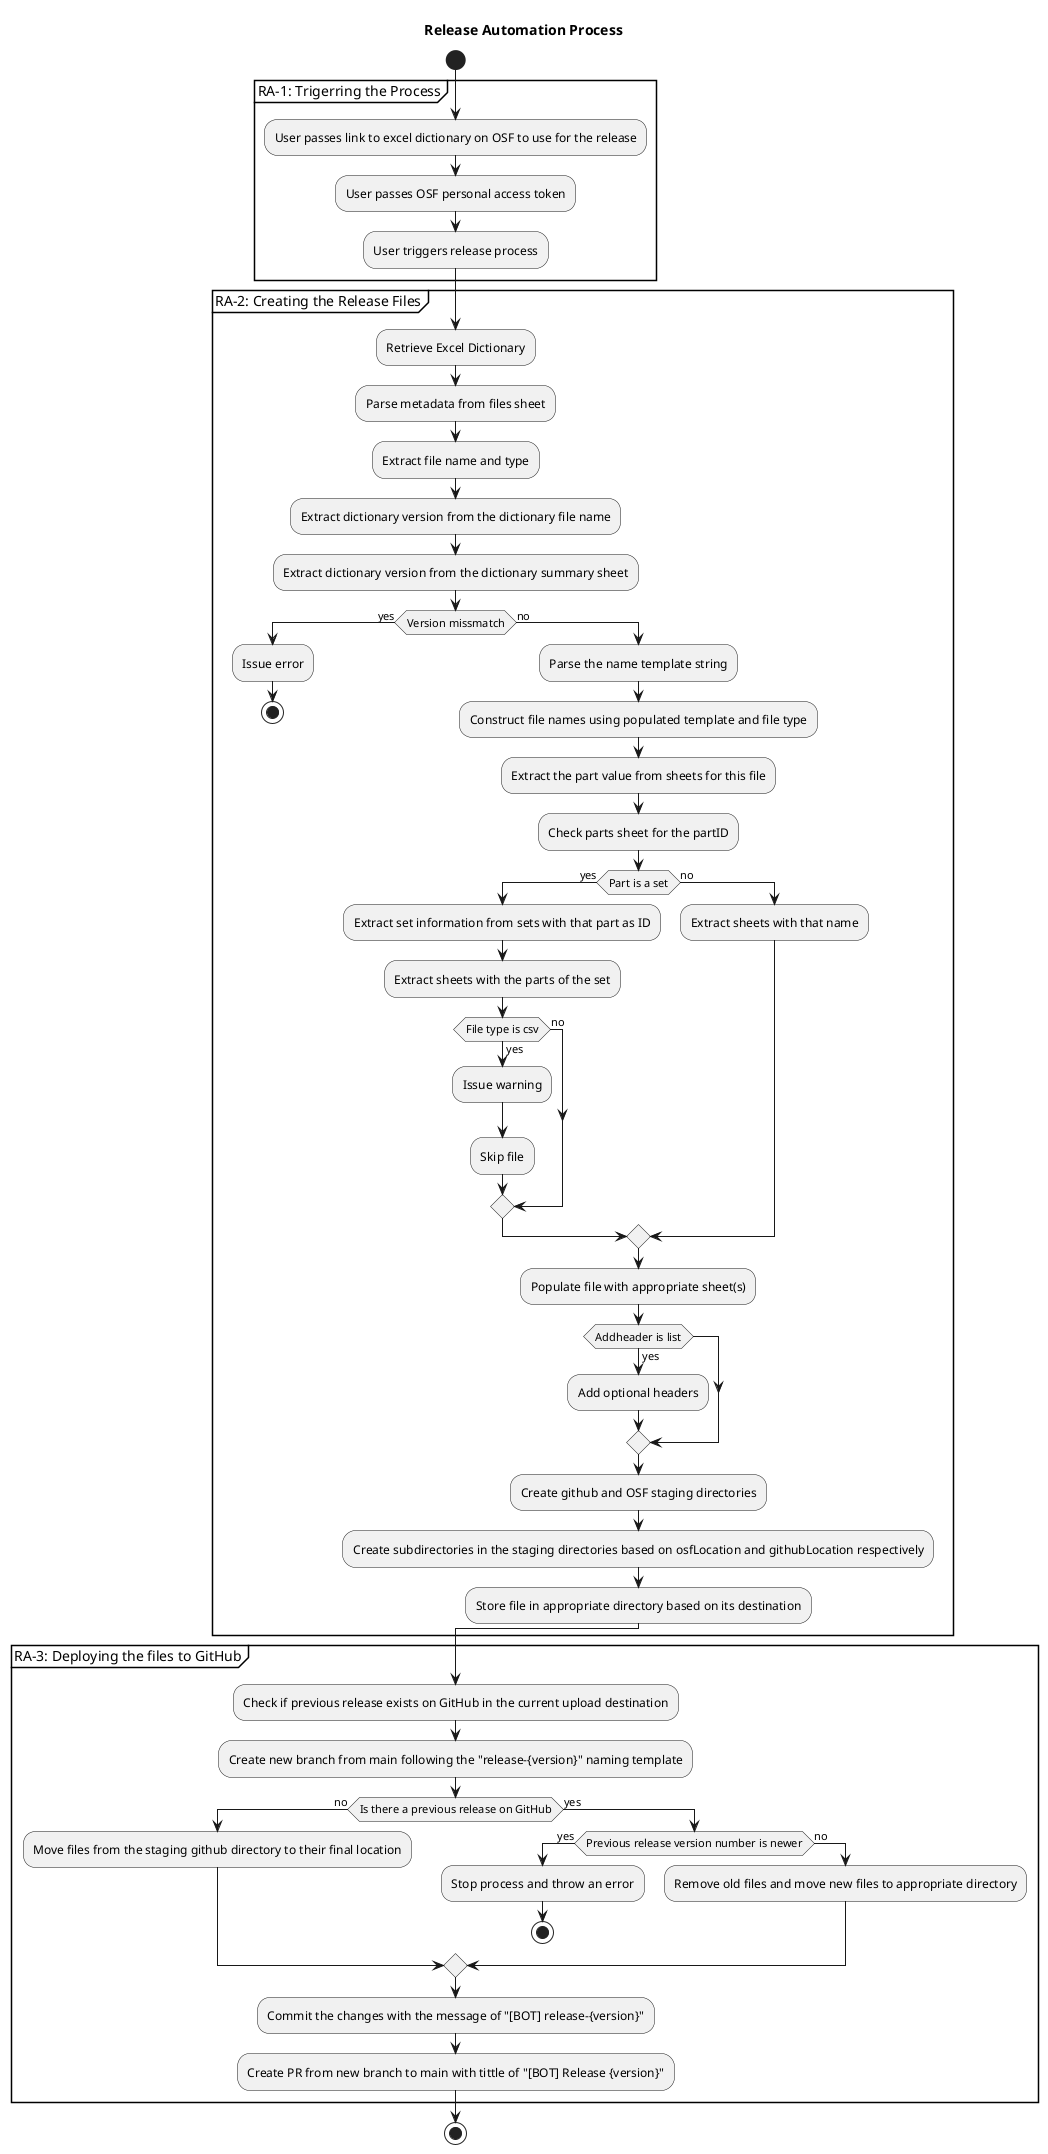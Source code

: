 @startuml
title Release Automation Process

start
group RA-1: Trigerring the Process
    :User passes link to excel dictionary on OSF to use for the release;
    :User passes OSF personal access token;
    :User triggers release process;
end group

group RA-2: Creating the Release Files
    :Retrieve Excel Dictionary;
    :Parse metadata from files sheet;
    :Extract file name and type;
    :Extract dictionary version from the dictionary file name;
    :Extract dictionary version from the dictionary summary sheet;
    if (Version missmatch) then(yes)
        :Issue error;
        stop
    else (no)
        :Parse the name template string;
        :Construct file names using populated template and file type;
        :Extract the part value from sheets for this file;
        :Check parts sheet for the partID;
        if (Part is a set) then (yes)
            :Extract set information from sets with that part as ID;
            :Extract sheets with the parts of the set;
            if(File type is csv) then (yes)
                :Issue warning;
                :Skip file;
            else (no)
            endif
        else (no)
            :Extract sheets with that name;
        endif
        :Populate file with appropriate sheet(s);
        if (Addheader is list) then (yes)
            :Add optional headers;
        endif
        :Create github and OSF staging directories;
        :Create subdirectories in the staging directories based on osfLocation and githubLocation respectively;
        :Store file in appropriate directory based on its destination;
    endif
end group

group RA-3: Deploying the files to GitHub
    :Check if previous release exists on GitHub in the current upload destination;
    :Create new branch from main following the "release-{version}" naming template;
    if (Is there a previous release on GitHub) then (no)
        :Move files from the staging github directory to their final location;
    else (yes)
        if (Previous release version number is newer) then (yes)
            :Stop process and throw an error;
            stop
        else (no)
            :Remove old files and move new files to appropriate directory;
        endif
    endif
    :Commit the changes with the message of "[BOT] release-{version}";
    :Create PR from new branch to main with tittle of "[BOT] Release {version}";
end group
stop
@enduml